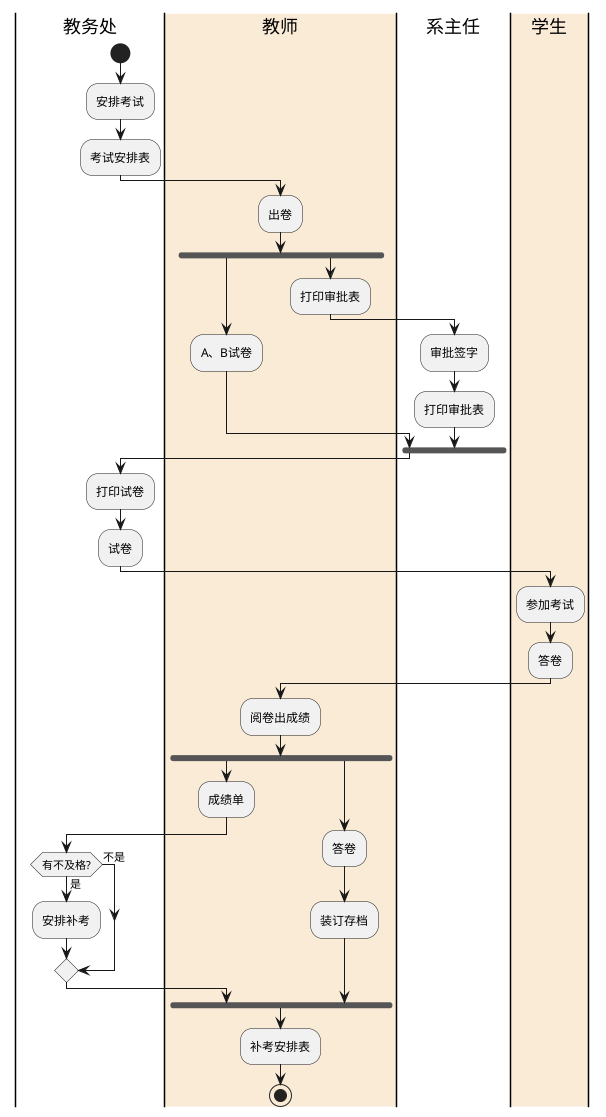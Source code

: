 @startuml
|教务处|
start
:安排考试;
:考试安排表;
|#AntiqueWhite|教师|
:出卷;
fork
:A、B试卷;
fork again
:打印审批表;
|系主任|
:审批签字;
:打印审批表;
endfork
|教务处|
:打印试卷;
:试卷;
|#AntiqueWhite|学生|
:参加考试;
:答卷;
|教师|
:阅卷出成绩;
fork
:成绩单;
|教务处|
if (有不及格?) then (是)
  :安排补考;

else (不是)
endif
fork again
|教师|
:答卷;
:装订存档;
endfork
:补考安排表;

stop
@enduml